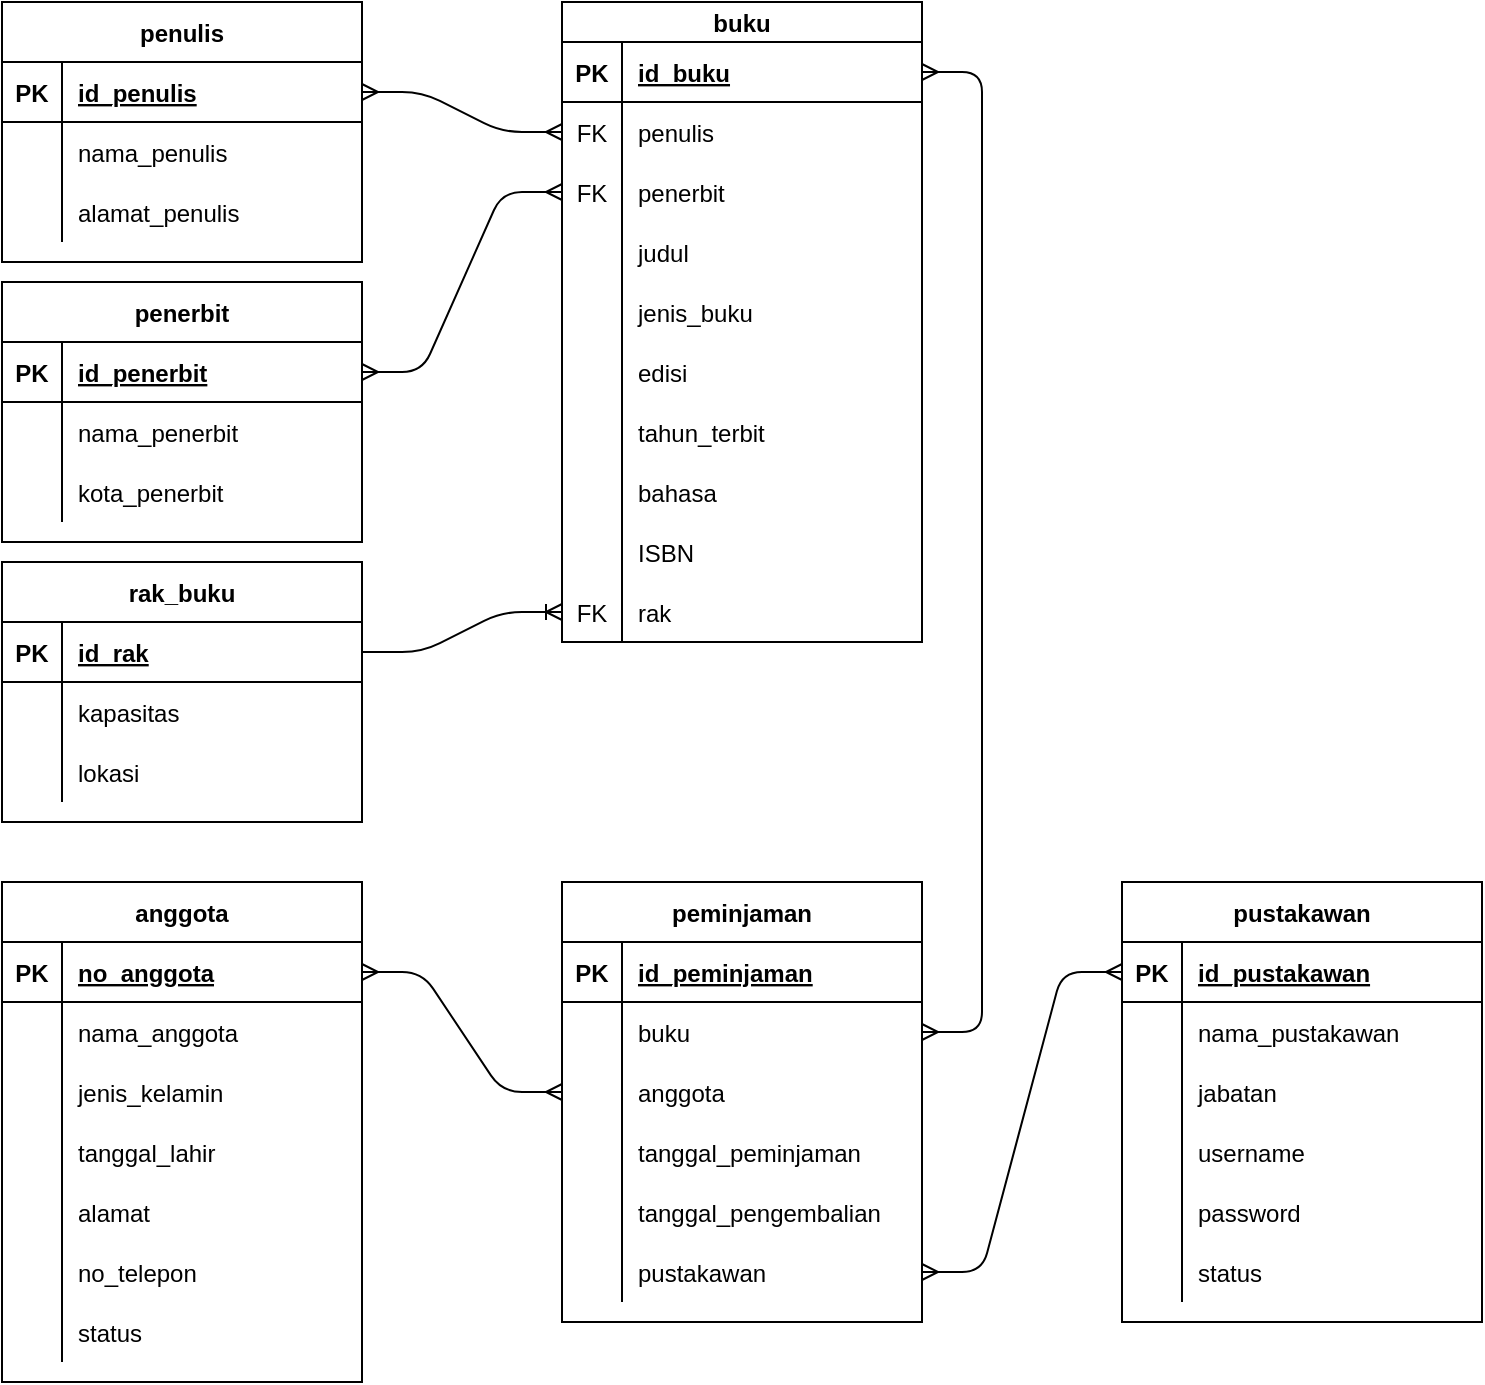 <mxfile version="14.1.2" type="github">
  <diagram id="a-QU2m36Lq1g76dQZ_II" name="Page-1">
    <mxGraphModel dx="2842" dy="1761" grid="1" gridSize="10" guides="1" tooltips="1" connect="1" arrows="1" fold="1" page="1" pageScale="1" pageWidth="1169" pageHeight="827" math="0" shadow="0">
      <root>
        <mxCell id="1cUY1PzR4CZPrAyjgDi5-0" />
        <mxCell id="1cUY1PzR4CZPrAyjgDi5-1" parent="1cUY1PzR4CZPrAyjgDi5-0" />
        <mxCell id="Qd1DkLmeTYPWGf3G97mm-0" value="buku" style="shape=table;startSize=20;container=1;collapsible=1;childLayout=tableLayout;fixedRows=1;rowLines=0;fontStyle=1;align=center;resizeLast=1;" parent="1cUY1PzR4CZPrAyjgDi5-1" vertex="1">
          <mxGeometry x="110" y="-100" width="180" height="320" as="geometry" />
        </mxCell>
        <mxCell id="Qd1DkLmeTYPWGf3G97mm-1" value="" style="shape=partialRectangle;collapsible=0;dropTarget=0;pointerEvents=0;fillColor=none;top=0;left=0;bottom=1;right=0;points=[[0,0.5],[1,0.5]];portConstraint=eastwest;" parent="Qd1DkLmeTYPWGf3G97mm-0" vertex="1">
          <mxGeometry y="20" width="180" height="30" as="geometry" />
        </mxCell>
        <mxCell id="Qd1DkLmeTYPWGf3G97mm-2" value="PK" style="shape=partialRectangle;connectable=0;fillColor=none;top=0;left=0;bottom=0;right=0;fontStyle=1;overflow=hidden;" parent="Qd1DkLmeTYPWGf3G97mm-1" vertex="1">
          <mxGeometry width="30" height="30" as="geometry" />
        </mxCell>
        <mxCell id="Qd1DkLmeTYPWGf3G97mm-3" value="id_buku" style="shape=partialRectangle;connectable=0;fillColor=none;top=0;left=0;bottom=0;right=0;align=left;spacingLeft=6;fontStyle=5;overflow=hidden;" parent="Qd1DkLmeTYPWGf3G97mm-1" vertex="1">
          <mxGeometry x="30" width="150" height="30" as="geometry" />
        </mxCell>
        <mxCell id="Qd1DkLmeTYPWGf3G97mm-90" value="" style="shape=partialRectangle;collapsible=0;dropTarget=0;pointerEvents=0;fillColor=none;top=0;left=0;bottom=0;right=0;points=[[0,0.5],[1,0.5]];portConstraint=eastwest;" parent="Qd1DkLmeTYPWGf3G97mm-0" vertex="1">
          <mxGeometry y="50" width="180" height="30" as="geometry" />
        </mxCell>
        <mxCell id="Qd1DkLmeTYPWGf3G97mm-91" value="FK" style="shape=partialRectangle;connectable=0;fillColor=none;top=0;left=0;bottom=0;right=0;fontStyle=0;overflow=hidden;" parent="Qd1DkLmeTYPWGf3G97mm-90" vertex="1">
          <mxGeometry width="30" height="30" as="geometry" />
        </mxCell>
        <mxCell id="Qd1DkLmeTYPWGf3G97mm-92" value="penulis" style="shape=partialRectangle;connectable=0;fillColor=none;top=0;left=0;bottom=0;right=0;align=left;spacingLeft=6;fontStyle=0;overflow=hidden;" parent="Qd1DkLmeTYPWGf3G97mm-90" vertex="1">
          <mxGeometry x="30" width="150" height="30" as="geometry" />
        </mxCell>
        <mxCell id="Qd1DkLmeTYPWGf3G97mm-7" value="" style="shape=partialRectangle;collapsible=0;dropTarget=0;pointerEvents=0;fillColor=none;top=0;left=0;bottom=0;right=0;points=[[0,0.5],[1,0.5]];portConstraint=eastwest;" parent="Qd1DkLmeTYPWGf3G97mm-0" vertex="1">
          <mxGeometry y="80" width="180" height="30" as="geometry" />
        </mxCell>
        <mxCell id="Qd1DkLmeTYPWGf3G97mm-8" value="FK" style="shape=partialRectangle;connectable=0;fillColor=none;top=0;left=0;bottom=0;right=0;editable=1;overflow=hidden;" parent="Qd1DkLmeTYPWGf3G97mm-7" vertex="1">
          <mxGeometry width="30" height="30" as="geometry" />
        </mxCell>
        <mxCell id="Qd1DkLmeTYPWGf3G97mm-9" value="penerbit" style="shape=partialRectangle;connectable=0;fillColor=none;top=0;left=0;bottom=0;right=0;align=left;spacingLeft=6;overflow=hidden;" parent="Qd1DkLmeTYPWGf3G97mm-7" vertex="1">
          <mxGeometry x="30" width="150" height="30" as="geometry" />
        </mxCell>
        <mxCell id="Qd1DkLmeTYPWGf3G97mm-4" value="" style="shape=partialRectangle;collapsible=0;dropTarget=0;pointerEvents=0;fillColor=none;top=0;left=0;bottom=0;right=0;points=[[0,0.5],[1,0.5]];portConstraint=eastwest;shadow=0;" parent="Qd1DkLmeTYPWGf3G97mm-0" vertex="1">
          <mxGeometry y="110" width="180" height="30" as="geometry" />
        </mxCell>
        <mxCell id="Qd1DkLmeTYPWGf3G97mm-5" value="" style="shape=partialRectangle;connectable=0;fillColor=none;top=0;left=0;bottom=0;right=0;editable=1;overflow=hidden;" parent="Qd1DkLmeTYPWGf3G97mm-4" vertex="1">
          <mxGeometry width="30" height="30" as="geometry" />
        </mxCell>
        <mxCell id="Qd1DkLmeTYPWGf3G97mm-6" value="judul" style="shape=partialRectangle;connectable=0;fillColor=none;top=0;left=0;bottom=0;right=0;align=left;spacingLeft=6;overflow=hidden;" parent="Qd1DkLmeTYPWGf3G97mm-4" vertex="1">
          <mxGeometry x="30" width="150" height="30" as="geometry" />
        </mxCell>
        <mxCell id="Qd1DkLmeTYPWGf3G97mm-10" value="" style="shape=partialRectangle;collapsible=0;dropTarget=0;pointerEvents=0;fillColor=none;top=0;left=0;bottom=0;right=0;points=[[0,0.5],[1,0.5]];portConstraint=eastwest;" parent="Qd1DkLmeTYPWGf3G97mm-0" vertex="1">
          <mxGeometry y="140" width="180" height="30" as="geometry" />
        </mxCell>
        <mxCell id="Qd1DkLmeTYPWGf3G97mm-11" value="" style="shape=partialRectangle;connectable=0;fillColor=none;top=0;left=0;bottom=0;right=0;editable=1;overflow=hidden;" parent="Qd1DkLmeTYPWGf3G97mm-10" vertex="1">
          <mxGeometry width="30" height="30" as="geometry" />
        </mxCell>
        <mxCell id="Qd1DkLmeTYPWGf3G97mm-12" value="jenis_buku" style="shape=partialRectangle;connectable=0;fillColor=none;top=0;left=0;bottom=0;right=0;align=left;spacingLeft=6;overflow=hidden;" parent="Qd1DkLmeTYPWGf3G97mm-10" vertex="1">
          <mxGeometry x="30" width="150" height="30" as="geometry" />
        </mxCell>
        <mxCell id="PH-zPjPHIjoNPihN8UDZ-60" value="" style="shape=partialRectangle;collapsible=0;dropTarget=0;pointerEvents=0;fillColor=none;top=0;left=0;bottom=0;right=0;points=[[0,0.5],[1,0.5]];portConstraint=eastwest;" vertex="1" parent="Qd1DkLmeTYPWGf3G97mm-0">
          <mxGeometry y="170" width="180" height="30" as="geometry" />
        </mxCell>
        <mxCell id="PH-zPjPHIjoNPihN8UDZ-61" value="" style="shape=partialRectangle;connectable=0;fillColor=none;top=0;left=0;bottom=0;right=0;editable=1;overflow=hidden;" vertex="1" parent="PH-zPjPHIjoNPihN8UDZ-60">
          <mxGeometry width="30" height="30" as="geometry" />
        </mxCell>
        <mxCell id="PH-zPjPHIjoNPihN8UDZ-62" value="edisi" style="shape=partialRectangle;connectable=0;fillColor=none;top=0;left=0;bottom=0;right=0;align=left;spacingLeft=6;overflow=hidden;" vertex="1" parent="PH-zPjPHIjoNPihN8UDZ-60">
          <mxGeometry x="30" width="150" height="30" as="geometry" />
        </mxCell>
        <mxCell id="PH-zPjPHIjoNPihN8UDZ-63" value="" style="shape=partialRectangle;collapsible=0;dropTarget=0;pointerEvents=0;fillColor=none;top=0;left=0;bottom=0;right=0;points=[[0,0.5],[1,0.5]];portConstraint=eastwest;" vertex="1" parent="Qd1DkLmeTYPWGf3G97mm-0">
          <mxGeometry y="200" width="180" height="30" as="geometry" />
        </mxCell>
        <mxCell id="PH-zPjPHIjoNPihN8UDZ-64" value="" style="shape=partialRectangle;connectable=0;fillColor=none;top=0;left=0;bottom=0;right=0;editable=1;overflow=hidden;" vertex="1" parent="PH-zPjPHIjoNPihN8UDZ-63">
          <mxGeometry width="30" height="30" as="geometry" />
        </mxCell>
        <mxCell id="PH-zPjPHIjoNPihN8UDZ-65" value="tahun_terbit" style="shape=partialRectangle;connectable=0;fillColor=none;top=0;left=0;bottom=0;right=0;align=left;spacingLeft=6;overflow=hidden;" vertex="1" parent="PH-zPjPHIjoNPihN8UDZ-63">
          <mxGeometry x="30" width="150" height="30" as="geometry" />
        </mxCell>
        <mxCell id="PH-zPjPHIjoNPihN8UDZ-66" value="" style="shape=partialRectangle;collapsible=0;dropTarget=0;pointerEvents=0;fillColor=none;top=0;left=0;bottom=0;right=0;points=[[0,0.5],[1,0.5]];portConstraint=eastwest;" vertex="1" parent="Qd1DkLmeTYPWGf3G97mm-0">
          <mxGeometry y="230" width="180" height="30" as="geometry" />
        </mxCell>
        <mxCell id="PH-zPjPHIjoNPihN8UDZ-67" value="" style="shape=partialRectangle;connectable=0;fillColor=none;top=0;left=0;bottom=0;right=0;editable=1;overflow=hidden;" vertex="1" parent="PH-zPjPHIjoNPihN8UDZ-66">
          <mxGeometry width="30" height="30" as="geometry" />
        </mxCell>
        <mxCell id="PH-zPjPHIjoNPihN8UDZ-68" value="bahasa" style="shape=partialRectangle;connectable=0;fillColor=none;top=0;left=0;bottom=0;right=0;align=left;spacingLeft=6;overflow=hidden;" vertex="1" parent="PH-zPjPHIjoNPihN8UDZ-66">
          <mxGeometry x="30" width="150" height="30" as="geometry" />
        </mxCell>
        <mxCell id="PH-zPjPHIjoNPihN8UDZ-69" value="" style="shape=partialRectangle;collapsible=0;dropTarget=0;pointerEvents=0;fillColor=none;top=0;left=0;bottom=0;right=0;points=[[0,0.5],[1,0.5]];portConstraint=eastwest;" vertex="1" parent="Qd1DkLmeTYPWGf3G97mm-0">
          <mxGeometry y="260" width="180" height="30" as="geometry" />
        </mxCell>
        <mxCell id="PH-zPjPHIjoNPihN8UDZ-70" value="" style="shape=partialRectangle;connectable=0;fillColor=none;top=0;left=0;bottom=0;right=0;editable=1;overflow=hidden;" vertex="1" parent="PH-zPjPHIjoNPihN8UDZ-69">
          <mxGeometry width="30" height="30" as="geometry" />
        </mxCell>
        <mxCell id="PH-zPjPHIjoNPihN8UDZ-71" value="ISBN" style="shape=partialRectangle;connectable=0;fillColor=none;top=0;left=0;bottom=0;right=0;align=left;spacingLeft=6;overflow=hidden;" vertex="1" parent="PH-zPjPHIjoNPihN8UDZ-69">
          <mxGeometry x="30" width="150" height="30" as="geometry" />
        </mxCell>
        <mxCell id="Qd1DkLmeTYPWGf3G97mm-19" value="" style="shape=partialRectangle;collapsible=0;dropTarget=0;pointerEvents=0;fillColor=none;top=0;left=0;bottom=0;right=0;points=[[0,0.5],[1,0.5]];portConstraint=eastwest;" parent="Qd1DkLmeTYPWGf3G97mm-0" vertex="1">
          <mxGeometry y="290" width="180" height="30" as="geometry" />
        </mxCell>
        <mxCell id="Qd1DkLmeTYPWGf3G97mm-20" value="FK" style="shape=partialRectangle;connectable=0;fillColor=none;top=0;left=0;bottom=0;right=0;editable=1;overflow=hidden;" parent="Qd1DkLmeTYPWGf3G97mm-19" vertex="1">
          <mxGeometry width="30" height="30" as="geometry" />
        </mxCell>
        <mxCell id="Qd1DkLmeTYPWGf3G97mm-21" value="rak" style="shape=partialRectangle;connectable=0;fillColor=none;top=0;left=0;bottom=0;right=0;align=left;spacingLeft=6;overflow=hidden;" parent="Qd1DkLmeTYPWGf3G97mm-19" vertex="1">
          <mxGeometry x="30" width="150" height="30" as="geometry" />
        </mxCell>
        <mxCell id="Qd1DkLmeTYPWGf3G97mm-25" value="penulis" style="shape=table;startSize=30;container=1;collapsible=1;childLayout=tableLayout;fixedRows=1;rowLines=0;fontStyle=1;align=center;resizeLast=1;" parent="1cUY1PzR4CZPrAyjgDi5-1" vertex="1">
          <mxGeometry x="-170" y="-100" width="180" height="130" as="geometry" />
        </mxCell>
        <mxCell id="Qd1DkLmeTYPWGf3G97mm-26" value="" style="shape=partialRectangle;collapsible=0;dropTarget=0;pointerEvents=0;fillColor=none;top=0;left=0;bottom=1;right=0;points=[[0,0.5],[1,0.5]];portConstraint=eastwest;" parent="Qd1DkLmeTYPWGf3G97mm-25" vertex="1">
          <mxGeometry y="30" width="180" height="30" as="geometry" />
        </mxCell>
        <mxCell id="Qd1DkLmeTYPWGf3G97mm-27" value="PK" style="shape=partialRectangle;connectable=0;fillColor=none;top=0;left=0;bottom=0;right=0;fontStyle=1;overflow=hidden;" parent="Qd1DkLmeTYPWGf3G97mm-26" vertex="1">
          <mxGeometry width="30" height="30" as="geometry" />
        </mxCell>
        <mxCell id="Qd1DkLmeTYPWGf3G97mm-28" value="id_penulis" style="shape=partialRectangle;connectable=0;fillColor=none;top=0;left=0;bottom=0;right=0;align=left;spacingLeft=6;fontStyle=5;overflow=hidden;" parent="Qd1DkLmeTYPWGf3G97mm-26" vertex="1">
          <mxGeometry x="30" width="150" height="30" as="geometry" />
        </mxCell>
        <mxCell id="Qd1DkLmeTYPWGf3G97mm-29" value="" style="shape=partialRectangle;collapsible=0;dropTarget=0;pointerEvents=0;fillColor=none;top=0;left=0;bottom=0;right=0;points=[[0,0.5],[1,0.5]];portConstraint=eastwest;" parent="Qd1DkLmeTYPWGf3G97mm-25" vertex="1">
          <mxGeometry y="60" width="180" height="30" as="geometry" />
        </mxCell>
        <mxCell id="Qd1DkLmeTYPWGf3G97mm-30" value="" style="shape=partialRectangle;connectable=0;fillColor=none;top=0;left=0;bottom=0;right=0;editable=1;overflow=hidden;" parent="Qd1DkLmeTYPWGf3G97mm-29" vertex="1">
          <mxGeometry width="30" height="30" as="geometry" />
        </mxCell>
        <mxCell id="Qd1DkLmeTYPWGf3G97mm-31" value="nama_penulis" style="shape=partialRectangle;connectable=0;fillColor=none;top=0;left=0;bottom=0;right=0;align=left;spacingLeft=6;overflow=hidden;" parent="Qd1DkLmeTYPWGf3G97mm-29" vertex="1">
          <mxGeometry x="30" width="150" height="30" as="geometry" />
        </mxCell>
        <mxCell id="Qd1DkLmeTYPWGf3G97mm-32" value="" style="shape=partialRectangle;collapsible=0;dropTarget=0;pointerEvents=0;fillColor=none;top=0;left=0;bottom=0;right=0;points=[[0,0.5],[1,0.5]];portConstraint=eastwest;" parent="Qd1DkLmeTYPWGf3G97mm-25" vertex="1">
          <mxGeometry y="90" width="180" height="30" as="geometry" />
        </mxCell>
        <mxCell id="Qd1DkLmeTYPWGf3G97mm-33" value="" style="shape=partialRectangle;connectable=0;fillColor=none;top=0;left=0;bottom=0;right=0;editable=1;overflow=hidden;" parent="Qd1DkLmeTYPWGf3G97mm-32" vertex="1">
          <mxGeometry width="30" height="30" as="geometry" />
        </mxCell>
        <mxCell id="Qd1DkLmeTYPWGf3G97mm-34" value="alamat_penulis" style="shape=partialRectangle;connectable=0;fillColor=none;top=0;left=0;bottom=0;right=0;align=left;spacingLeft=6;overflow=hidden;" parent="Qd1DkLmeTYPWGf3G97mm-32" vertex="1">
          <mxGeometry x="30" width="150" height="30" as="geometry" />
        </mxCell>
        <mxCell id="Qd1DkLmeTYPWGf3G97mm-38" value="penerbit" style="shape=table;startSize=30;container=1;collapsible=1;childLayout=tableLayout;fixedRows=1;rowLines=0;fontStyle=1;align=center;resizeLast=1;" parent="1cUY1PzR4CZPrAyjgDi5-1" vertex="1">
          <mxGeometry x="-170" y="40" width="180" height="130" as="geometry" />
        </mxCell>
        <mxCell id="Qd1DkLmeTYPWGf3G97mm-39" value="" style="shape=partialRectangle;collapsible=0;dropTarget=0;pointerEvents=0;fillColor=none;top=0;left=0;bottom=1;right=0;points=[[0,0.5],[1,0.5]];portConstraint=eastwest;" parent="Qd1DkLmeTYPWGf3G97mm-38" vertex="1">
          <mxGeometry y="30" width="180" height="30" as="geometry" />
        </mxCell>
        <mxCell id="Qd1DkLmeTYPWGf3G97mm-40" value="PK" style="shape=partialRectangle;connectable=0;fillColor=none;top=0;left=0;bottom=0;right=0;fontStyle=1;overflow=hidden;" parent="Qd1DkLmeTYPWGf3G97mm-39" vertex="1">
          <mxGeometry width="30" height="30" as="geometry" />
        </mxCell>
        <mxCell id="Qd1DkLmeTYPWGf3G97mm-41" value="id_penerbit" style="shape=partialRectangle;connectable=0;fillColor=none;top=0;left=0;bottom=0;right=0;align=left;spacingLeft=6;fontStyle=5;overflow=hidden;" parent="Qd1DkLmeTYPWGf3G97mm-39" vertex="1">
          <mxGeometry x="30" width="150" height="30" as="geometry" />
        </mxCell>
        <mxCell id="Qd1DkLmeTYPWGf3G97mm-42" value="" style="shape=partialRectangle;collapsible=0;dropTarget=0;pointerEvents=0;fillColor=none;top=0;left=0;bottom=0;right=0;points=[[0,0.5],[1,0.5]];portConstraint=eastwest;" parent="Qd1DkLmeTYPWGf3G97mm-38" vertex="1">
          <mxGeometry y="60" width="180" height="30" as="geometry" />
        </mxCell>
        <mxCell id="Qd1DkLmeTYPWGf3G97mm-43" value="" style="shape=partialRectangle;connectable=0;fillColor=none;top=0;left=0;bottom=0;right=0;editable=1;overflow=hidden;" parent="Qd1DkLmeTYPWGf3G97mm-42" vertex="1">
          <mxGeometry width="30" height="30" as="geometry" />
        </mxCell>
        <mxCell id="Qd1DkLmeTYPWGf3G97mm-44" value="nama_penerbit" style="shape=partialRectangle;connectable=0;fillColor=none;top=0;left=0;bottom=0;right=0;align=left;spacingLeft=6;overflow=hidden;" parent="Qd1DkLmeTYPWGf3G97mm-42" vertex="1">
          <mxGeometry x="30" width="150" height="30" as="geometry" />
        </mxCell>
        <mxCell id="Qd1DkLmeTYPWGf3G97mm-45" value="" style="shape=partialRectangle;collapsible=0;dropTarget=0;pointerEvents=0;fillColor=none;top=0;left=0;bottom=0;right=0;points=[[0,0.5],[1,0.5]];portConstraint=eastwest;" parent="Qd1DkLmeTYPWGf3G97mm-38" vertex="1">
          <mxGeometry y="90" width="180" height="30" as="geometry" />
        </mxCell>
        <mxCell id="Qd1DkLmeTYPWGf3G97mm-46" value="" style="shape=partialRectangle;connectable=0;fillColor=none;top=0;left=0;bottom=0;right=0;editable=1;overflow=hidden;" parent="Qd1DkLmeTYPWGf3G97mm-45" vertex="1">
          <mxGeometry width="30" height="30" as="geometry" />
        </mxCell>
        <mxCell id="Qd1DkLmeTYPWGf3G97mm-47" value="kota_penerbit" style="shape=partialRectangle;connectable=0;fillColor=none;top=0;left=0;bottom=0;right=0;align=left;spacingLeft=6;overflow=hidden;" parent="Qd1DkLmeTYPWGf3G97mm-45" vertex="1">
          <mxGeometry x="30" width="150" height="30" as="geometry" />
        </mxCell>
        <mxCell id="Qd1DkLmeTYPWGf3G97mm-51" value="anggota" style="shape=table;startSize=30;container=1;collapsible=1;childLayout=tableLayout;fixedRows=1;rowLines=0;fontStyle=1;align=center;resizeLast=1;" parent="1cUY1PzR4CZPrAyjgDi5-1" vertex="1">
          <mxGeometry x="-170" y="340" width="180" height="250" as="geometry" />
        </mxCell>
        <mxCell id="Qd1DkLmeTYPWGf3G97mm-52" value="" style="shape=partialRectangle;collapsible=0;dropTarget=0;pointerEvents=0;fillColor=none;top=0;left=0;bottom=1;right=0;points=[[0,0.5],[1,0.5]];portConstraint=eastwest;" parent="Qd1DkLmeTYPWGf3G97mm-51" vertex="1">
          <mxGeometry y="30" width="180" height="30" as="geometry" />
        </mxCell>
        <mxCell id="Qd1DkLmeTYPWGf3G97mm-53" value="PK" style="shape=partialRectangle;connectable=0;fillColor=none;top=0;left=0;bottom=0;right=0;fontStyle=1;overflow=hidden;" parent="Qd1DkLmeTYPWGf3G97mm-52" vertex="1">
          <mxGeometry width="30" height="30" as="geometry" />
        </mxCell>
        <mxCell id="Qd1DkLmeTYPWGf3G97mm-54" value="no_anggota" style="shape=partialRectangle;connectable=0;fillColor=none;top=0;left=0;bottom=0;right=0;align=left;spacingLeft=6;fontStyle=5;overflow=hidden;" parent="Qd1DkLmeTYPWGf3G97mm-52" vertex="1">
          <mxGeometry x="30" width="150" height="30" as="geometry" />
        </mxCell>
        <mxCell id="Qd1DkLmeTYPWGf3G97mm-55" value="" style="shape=partialRectangle;collapsible=0;dropTarget=0;pointerEvents=0;fillColor=none;top=0;left=0;bottom=0;right=0;points=[[0,0.5],[1,0.5]];portConstraint=eastwest;" parent="Qd1DkLmeTYPWGf3G97mm-51" vertex="1">
          <mxGeometry y="60" width="180" height="30" as="geometry" />
        </mxCell>
        <mxCell id="Qd1DkLmeTYPWGf3G97mm-56" value="" style="shape=partialRectangle;connectable=0;fillColor=none;top=0;left=0;bottom=0;right=0;editable=1;overflow=hidden;" parent="Qd1DkLmeTYPWGf3G97mm-55" vertex="1">
          <mxGeometry width="30" height="30" as="geometry" />
        </mxCell>
        <mxCell id="Qd1DkLmeTYPWGf3G97mm-57" value="nama_anggota" style="shape=partialRectangle;connectable=0;fillColor=none;top=0;left=0;bottom=0;right=0;align=left;spacingLeft=6;overflow=hidden;" parent="Qd1DkLmeTYPWGf3G97mm-55" vertex="1">
          <mxGeometry x="30" width="150" height="30" as="geometry" />
        </mxCell>
        <mxCell id="PH-zPjPHIjoNPihN8UDZ-12" value="" style="shape=partialRectangle;collapsible=0;dropTarget=0;pointerEvents=0;fillColor=none;top=0;left=0;bottom=0;right=0;points=[[0,0.5],[1,0.5]];portConstraint=eastwest;" vertex="1" parent="Qd1DkLmeTYPWGf3G97mm-51">
          <mxGeometry y="90" width="180" height="30" as="geometry" />
        </mxCell>
        <mxCell id="PH-zPjPHIjoNPihN8UDZ-13" value="" style="shape=partialRectangle;connectable=0;fillColor=none;top=0;left=0;bottom=0;right=0;editable=1;overflow=hidden;" vertex="1" parent="PH-zPjPHIjoNPihN8UDZ-12">
          <mxGeometry width="30" height="30" as="geometry" />
        </mxCell>
        <mxCell id="PH-zPjPHIjoNPihN8UDZ-14" value="jenis_kelamin" style="shape=partialRectangle;connectable=0;fillColor=none;top=0;left=0;bottom=0;right=0;align=left;spacingLeft=6;overflow=hidden;" vertex="1" parent="PH-zPjPHIjoNPihN8UDZ-12">
          <mxGeometry x="30" width="150" height="30" as="geometry" />
        </mxCell>
        <mxCell id="Qd1DkLmeTYPWGf3G97mm-58" value="" style="shape=partialRectangle;collapsible=0;dropTarget=0;pointerEvents=0;fillColor=none;top=0;left=0;bottom=0;right=0;points=[[0,0.5],[1,0.5]];portConstraint=eastwest;" parent="Qd1DkLmeTYPWGf3G97mm-51" vertex="1">
          <mxGeometry y="120" width="180" height="30" as="geometry" />
        </mxCell>
        <mxCell id="Qd1DkLmeTYPWGf3G97mm-59" value="" style="shape=partialRectangle;connectable=0;fillColor=none;top=0;left=0;bottom=0;right=0;editable=1;overflow=hidden;" parent="Qd1DkLmeTYPWGf3G97mm-58" vertex="1">
          <mxGeometry width="30" height="30" as="geometry" />
        </mxCell>
        <mxCell id="Qd1DkLmeTYPWGf3G97mm-60" value="tanggal_lahir" style="shape=partialRectangle;connectable=0;fillColor=none;top=0;left=0;bottom=0;right=0;align=left;spacingLeft=6;overflow=hidden;" parent="Qd1DkLmeTYPWGf3G97mm-58" vertex="1">
          <mxGeometry x="30" width="150" height="30" as="geometry" />
        </mxCell>
        <mxCell id="Qd1DkLmeTYPWGf3G97mm-61" value="" style="shape=partialRectangle;collapsible=0;dropTarget=0;pointerEvents=0;fillColor=none;top=0;left=0;bottom=0;right=0;points=[[0,0.5],[1,0.5]];portConstraint=eastwest;" parent="Qd1DkLmeTYPWGf3G97mm-51" vertex="1">
          <mxGeometry y="150" width="180" height="30" as="geometry" />
        </mxCell>
        <mxCell id="Qd1DkLmeTYPWGf3G97mm-62" value="" style="shape=partialRectangle;connectable=0;fillColor=none;top=0;left=0;bottom=0;right=0;editable=1;overflow=hidden;" parent="Qd1DkLmeTYPWGf3G97mm-61" vertex="1">
          <mxGeometry width="30" height="30" as="geometry" />
        </mxCell>
        <mxCell id="Qd1DkLmeTYPWGf3G97mm-63" value="alamat" style="shape=partialRectangle;connectable=0;fillColor=none;top=0;left=0;bottom=0;right=0;align=left;spacingLeft=6;overflow=hidden;" parent="Qd1DkLmeTYPWGf3G97mm-61" vertex="1">
          <mxGeometry x="30" width="150" height="30" as="geometry" />
        </mxCell>
        <mxCell id="PH-zPjPHIjoNPihN8UDZ-0" value="" style="shape=partialRectangle;collapsible=0;dropTarget=0;pointerEvents=0;fillColor=none;top=0;left=0;bottom=0;right=0;points=[[0,0.5],[1,0.5]];portConstraint=eastwest;" vertex="1" parent="Qd1DkLmeTYPWGf3G97mm-51">
          <mxGeometry y="180" width="180" height="30" as="geometry" />
        </mxCell>
        <mxCell id="PH-zPjPHIjoNPihN8UDZ-1" value="" style="shape=partialRectangle;connectable=0;fillColor=none;top=0;left=0;bottom=0;right=0;editable=1;overflow=hidden;" vertex="1" parent="PH-zPjPHIjoNPihN8UDZ-0">
          <mxGeometry width="30" height="30" as="geometry" />
        </mxCell>
        <mxCell id="PH-zPjPHIjoNPihN8UDZ-2" value="no_telepon" style="shape=partialRectangle;connectable=0;fillColor=none;top=0;left=0;bottom=0;right=0;align=left;spacingLeft=6;overflow=hidden;" vertex="1" parent="PH-zPjPHIjoNPihN8UDZ-0">
          <mxGeometry x="30" width="150" height="30" as="geometry" />
        </mxCell>
        <mxCell id="PH-zPjPHIjoNPihN8UDZ-3" value="" style="shape=partialRectangle;collapsible=0;dropTarget=0;pointerEvents=0;fillColor=none;top=0;left=0;bottom=0;right=0;points=[[0,0.5],[1,0.5]];portConstraint=eastwest;" vertex="1" parent="Qd1DkLmeTYPWGf3G97mm-51">
          <mxGeometry y="210" width="180" height="30" as="geometry" />
        </mxCell>
        <mxCell id="PH-zPjPHIjoNPihN8UDZ-4" value="" style="shape=partialRectangle;connectable=0;fillColor=none;top=0;left=0;bottom=0;right=0;editable=1;overflow=hidden;" vertex="1" parent="PH-zPjPHIjoNPihN8UDZ-3">
          <mxGeometry width="30" height="30" as="geometry" />
        </mxCell>
        <mxCell id="PH-zPjPHIjoNPihN8UDZ-5" value="status" style="shape=partialRectangle;connectable=0;fillColor=none;top=0;left=0;bottom=0;right=0;align=left;spacingLeft=6;overflow=hidden;" vertex="1" parent="PH-zPjPHIjoNPihN8UDZ-3">
          <mxGeometry x="30" width="150" height="30" as="geometry" />
        </mxCell>
        <mxCell id="Qd1DkLmeTYPWGf3G97mm-64" value="peminjaman" style="shape=table;startSize=30;container=1;collapsible=1;childLayout=tableLayout;fixedRows=1;rowLines=0;fontStyle=1;align=center;resizeLast=1;" parent="1cUY1PzR4CZPrAyjgDi5-1" vertex="1">
          <mxGeometry x="110" y="340" width="180" height="220" as="geometry" />
        </mxCell>
        <mxCell id="Qd1DkLmeTYPWGf3G97mm-65" value="" style="shape=partialRectangle;collapsible=0;dropTarget=0;pointerEvents=0;fillColor=none;top=0;left=0;bottom=1;right=0;points=[[0,0.5],[1,0.5]];portConstraint=eastwest;" parent="Qd1DkLmeTYPWGf3G97mm-64" vertex="1">
          <mxGeometry y="30" width="180" height="30" as="geometry" />
        </mxCell>
        <mxCell id="Qd1DkLmeTYPWGf3G97mm-66" value="PK" style="shape=partialRectangle;connectable=0;fillColor=none;top=0;left=0;bottom=0;right=0;fontStyle=1;overflow=hidden;" parent="Qd1DkLmeTYPWGf3G97mm-65" vertex="1">
          <mxGeometry width="30" height="30" as="geometry" />
        </mxCell>
        <mxCell id="Qd1DkLmeTYPWGf3G97mm-67" value="id_peminjaman" style="shape=partialRectangle;connectable=0;fillColor=none;top=0;left=0;bottom=0;right=0;align=left;spacingLeft=6;fontStyle=5;overflow=hidden;" parent="Qd1DkLmeTYPWGf3G97mm-65" vertex="1">
          <mxGeometry x="30" width="150" height="30" as="geometry" />
        </mxCell>
        <mxCell id="Qd1DkLmeTYPWGf3G97mm-68" value="" style="shape=partialRectangle;collapsible=0;dropTarget=0;pointerEvents=0;fillColor=none;top=0;left=0;bottom=0;right=0;points=[[0,0.5],[1,0.5]];portConstraint=eastwest;" parent="Qd1DkLmeTYPWGf3G97mm-64" vertex="1">
          <mxGeometry y="60" width="180" height="30" as="geometry" />
        </mxCell>
        <mxCell id="Qd1DkLmeTYPWGf3G97mm-69" value="" style="shape=partialRectangle;connectable=0;fillColor=none;top=0;left=0;bottom=0;right=0;editable=1;overflow=hidden;" parent="Qd1DkLmeTYPWGf3G97mm-68" vertex="1">
          <mxGeometry width="30" height="30" as="geometry" />
        </mxCell>
        <mxCell id="Qd1DkLmeTYPWGf3G97mm-70" value="buku" style="shape=partialRectangle;connectable=0;fillColor=none;top=0;left=0;bottom=0;right=0;align=left;spacingLeft=6;overflow=hidden;" parent="Qd1DkLmeTYPWGf3G97mm-68" vertex="1">
          <mxGeometry x="30" width="150" height="30" as="geometry" />
        </mxCell>
        <mxCell id="Qd1DkLmeTYPWGf3G97mm-71" value="" style="shape=partialRectangle;collapsible=0;dropTarget=0;pointerEvents=0;fillColor=none;top=0;left=0;bottom=0;right=0;points=[[0,0.5],[1,0.5]];portConstraint=eastwest;" parent="Qd1DkLmeTYPWGf3G97mm-64" vertex="1">
          <mxGeometry y="90" width="180" height="30" as="geometry" />
        </mxCell>
        <mxCell id="Qd1DkLmeTYPWGf3G97mm-72" value="" style="shape=partialRectangle;connectable=0;fillColor=none;top=0;left=0;bottom=0;right=0;editable=1;overflow=hidden;" parent="Qd1DkLmeTYPWGf3G97mm-71" vertex="1">
          <mxGeometry width="30" height="30" as="geometry" />
        </mxCell>
        <mxCell id="Qd1DkLmeTYPWGf3G97mm-73" value="anggota" style="shape=partialRectangle;connectable=0;fillColor=none;top=0;left=0;bottom=0;right=0;align=left;spacingLeft=6;overflow=hidden;" parent="Qd1DkLmeTYPWGf3G97mm-71" vertex="1">
          <mxGeometry x="30" width="150" height="30" as="geometry" />
        </mxCell>
        <mxCell id="Qd1DkLmeTYPWGf3G97mm-74" value="" style="shape=partialRectangle;collapsible=0;dropTarget=0;pointerEvents=0;fillColor=none;top=0;left=0;bottom=0;right=0;points=[[0,0.5],[1,0.5]];portConstraint=eastwest;" parent="Qd1DkLmeTYPWGf3G97mm-64" vertex="1">
          <mxGeometry y="120" width="180" height="30" as="geometry" />
        </mxCell>
        <mxCell id="Qd1DkLmeTYPWGf3G97mm-75" value="" style="shape=partialRectangle;connectable=0;fillColor=none;top=0;left=0;bottom=0;right=0;editable=1;overflow=hidden;" parent="Qd1DkLmeTYPWGf3G97mm-74" vertex="1">
          <mxGeometry width="30" height="30" as="geometry" />
        </mxCell>
        <mxCell id="Qd1DkLmeTYPWGf3G97mm-76" value="tanggal_peminjaman" style="shape=partialRectangle;connectable=0;fillColor=none;top=0;left=0;bottom=0;right=0;align=left;spacingLeft=6;overflow=hidden;" parent="Qd1DkLmeTYPWGf3G97mm-74" vertex="1">
          <mxGeometry x="30" width="150" height="30" as="geometry" />
        </mxCell>
        <mxCell id="PH-zPjPHIjoNPihN8UDZ-53" value="" style="shape=partialRectangle;collapsible=0;dropTarget=0;pointerEvents=0;fillColor=none;top=0;left=0;bottom=0;right=0;points=[[0,0.5],[1,0.5]];portConstraint=eastwest;" vertex="1" parent="Qd1DkLmeTYPWGf3G97mm-64">
          <mxGeometry y="150" width="180" height="30" as="geometry" />
        </mxCell>
        <mxCell id="PH-zPjPHIjoNPihN8UDZ-54" value="" style="shape=partialRectangle;connectable=0;fillColor=none;top=0;left=0;bottom=0;right=0;editable=1;overflow=hidden;" vertex="1" parent="PH-zPjPHIjoNPihN8UDZ-53">
          <mxGeometry width="30" height="30" as="geometry" />
        </mxCell>
        <mxCell id="PH-zPjPHIjoNPihN8UDZ-55" value="tanggal_pengembalian" style="shape=partialRectangle;connectable=0;fillColor=none;top=0;left=0;bottom=0;right=0;align=left;spacingLeft=6;overflow=hidden;" vertex="1" parent="PH-zPjPHIjoNPihN8UDZ-53">
          <mxGeometry x="30" width="150" height="30" as="geometry" />
        </mxCell>
        <mxCell id="PH-zPjPHIjoNPihN8UDZ-56" value="" style="shape=partialRectangle;collapsible=0;dropTarget=0;pointerEvents=0;fillColor=none;top=0;left=0;bottom=0;right=0;points=[[0,0.5],[1,0.5]];portConstraint=eastwest;" vertex="1" parent="Qd1DkLmeTYPWGf3G97mm-64">
          <mxGeometry y="180" width="180" height="30" as="geometry" />
        </mxCell>
        <mxCell id="PH-zPjPHIjoNPihN8UDZ-57" value="" style="shape=partialRectangle;connectable=0;fillColor=none;top=0;left=0;bottom=0;right=0;editable=1;overflow=hidden;" vertex="1" parent="PH-zPjPHIjoNPihN8UDZ-56">
          <mxGeometry width="30" height="30" as="geometry" />
        </mxCell>
        <mxCell id="PH-zPjPHIjoNPihN8UDZ-58" value="pustakawan" style="shape=partialRectangle;connectable=0;fillColor=none;top=0;left=0;bottom=0;right=0;align=left;spacingLeft=6;overflow=hidden;" vertex="1" parent="PH-zPjPHIjoNPihN8UDZ-56">
          <mxGeometry x="30" width="150" height="30" as="geometry" />
        </mxCell>
        <mxCell id="Qd1DkLmeTYPWGf3G97mm-77" value="pustakawan" style="shape=table;startSize=30;container=1;collapsible=1;childLayout=tableLayout;fixedRows=1;rowLines=0;fontStyle=1;align=center;resizeLast=1;" parent="1cUY1PzR4CZPrAyjgDi5-1" vertex="1">
          <mxGeometry x="390" y="340" width="180" height="220" as="geometry" />
        </mxCell>
        <mxCell id="Qd1DkLmeTYPWGf3G97mm-78" value="" style="shape=partialRectangle;collapsible=0;dropTarget=0;pointerEvents=0;fillColor=none;top=0;left=0;bottom=1;right=0;points=[[0,0.5],[1,0.5]];portConstraint=eastwest;" parent="Qd1DkLmeTYPWGf3G97mm-77" vertex="1">
          <mxGeometry y="30" width="180" height="30" as="geometry" />
        </mxCell>
        <mxCell id="Qd1DkLmeTYPWGf3G97mm-79" value="PK" style="shape=partialRectangle;connectable=0;fillColor=none;top=0;left=0;bottom=0;right=0;fontStyle=1;overflow=hidden;" parent="Qd1DkLmeTYPWGf3G97mm-78" vertex="1">
          <mxGeometry width="30" height="30" as="geometry" />
        </mxCell>
        <mxCell id="Qd1DkLmeTYPWGf3G97mm-80" value="id_pustakawan" style="shape=partialRectangle;connectable=0;fillColor=none;top=0;left=0;bottom=0;right=0;align=left;spacingLeft=6;fontStyle=5;overflow=hidden;" parent="Qd1DkLmeTYPWGf3G97mm-78" vertex="1">
          <mxGeometry x="30" width="150" height="30" as="geometry" />
        </mxCell>
        <mxCell id="Qd1DkLmeTYPWGf3G97mm-81" value="" style="shape=partialRectangle;collapsible=0;dropTarget=0;pointerEvents=0;fillColor=none;top=0;left=0;bottom=0;right=0;points=[[0,0.5],[1,0.5]];portConstraint=eastwest;" parent="Qd1DkLmeTYPWGf3G97mm-77" vertex="1">
          <mxGeometry y="60" width="180" height="30" as="geometry" />
        </mxCell>
        <mxCell id="Qd1DkLmeTYPWGf3G97mm-82" value="" style="shape=partialRectangle;connectable=0;fillColor=none;top=0;left=0;bottom=0;right=0;editable=1;overflow=hidden;" parent="Qd1DkLmeTYPWGf3G97mm-81" vertex="1">
          <mxGeometry width="30" height="30" as="geometry" />
        </mxCell>
        <mxCell id="Qd1DkLmeTYPWGf3G97mm-83" value="nama_pustakawan" style="shape=partialRectangle;connectable=0;fillColor=none;top=0;left=0;bottom=0;right=0;align=left;spacingLeft=6;overflow=hidden;" parent="Qd1DkLmeTYPWGf3G97mm-81" vertex="1">
          <mxGeometry x="30" width="150" height="30" as="geometry" />
        </mxCell>
        <mxCell id="Qd1DkLmeTYPWGf3G97mm-84" value="" style="shape=partialRectangle;collapsible=0;dropTarget=0;pointerEvents=0;fillColor=none;top=0;left=0;bottom=0;right=0;points=[[0,0.5],[1,0.5]];portConstraint=eastwest;" parent="Qd1DkLmeTYPWGf3G97mm-77" vertex="1">
          <mxGeometry y="90" width="180" height="30" as="geometry" />
        </mxCell>
        <mxCell id="Qd1DkLmeTYPWGf3G97mm-85" value="" style="shape=partialRectangle;connectable=0;fillColor=none;top=0;left=0;bottom=0;right=0;editable=1;overflow=hidden;" parent="Qd1DkLmeTYPWGf3G97mm-84" vertex="1">
          <mxGeometry width="30" height="30" as="geometry" />
        </mxCell>
        <mxCell id="Qd1DkLmeTYPWGf3G97mm-86" value="jabatan" style="shape=partialRectangle;connectable=0;fillColor=none;top=0;left=0;bottom=0;right=0;align=left;spacingLeft=6;overflow=hidden;" parent="Qd1DkLmeTYPWGf3G97mm-84" vertex="1">
          <mxGeometry x="30" width="150" height="30" as="geometry" />
        </mxCell>
        <mxCell id="Qd1DkLmeTYPWGf3G97mm-87" value="" style="shape=partialRectangle;collapsible=0;dropTarget=0;pointerEvents=0;fillColor=none;top=0;left=0;bottom=0;right=0;points=[[0,0.5],[1,0.5]];portConstraint=eastwest;" parent="Qd1DkLmeTYPWGf3G97mm-77" vertex="1">
          <mxGeometry y="120" width="180" height="30" as="geometry" />
        </mxCell>
        <mxCell id="Qd1DkLmeTYPWGf3G97mm-88" value="" style="shape=partialRectangle;connectable=0;fillColor=none;top=0;left=0;bottom=0;right=0;editable=1;overflow=hidden;" parent="Qd1DkLmeTYPWGf3G97mm-87" vertex="1">
          <mxGeometry width="30" height="30" as="geometry" />
        </mxCell>
        <mxCell id="Qd1DkLmeTYPWGf3G97mm-89" value="username" style="shape=partialRectangle;connectable=0;fillColor=none;top=0;left=0;bottom=0;right=0;align=left;spacingLeft=6;overflow=hidden;" parent="Qd1DkLmeTYPWGf3G97mm-87" vertex="1">
          <mxGeometry x="30" width="150" height="30" as="geometry" />
        </mxCell>
        <mxCell id="PH-zPjPHIjoNPihN8UDZ-6" value="" style="shape=partialRectangle;collapsible=0;dropTarget=0;pointerEvents=0;fillColor=none;top=0;left=0;bottom=0;right=0;points=[[0,0.5],[1,0.5]];portConstraint=eastwest;" vertex="1" parent="Qd1DkLmeTYPWGf3G97mm-77">
          <mxGeometry y="150" width="180" height="30" as="geometry" />
        </mxCell>
        <mxCell id="PH-zPjPHIjoNPihN8UDZ-7" value="" style="shape=partialRectangle;connectable=0;fillColor=none;top=0;left=0;bottom=0;right=0;editable=1;overflow=hidden;" vertex="1" parent="PH-zPjPHIjoNPihN8UDZ-6">
          <mxGeometry width="30" height="30" as="geometry" />
        </mxCell>
        <mxCell id="PH-zPjPHIjoNPihN8UDZ-8" value="password" style="shape=partialRectangle;connectable=0;fillColor=none;top=0;left=0;bottom=0;right=0;align=left;spacingLeft=6;overflow=hidden;" vertex="1" parent="PH-zPjPHIjoNPihN8UDZ-6">
          <mxGeometry x="30" width="150" height="30" as="geometry" />
        </mxCell>
        <mxCell id="PH-zPjPHIjoNPihN8UDZ-9" value="" style="shape=partialRectangle;collapsible=0;dropTarget=0;pointerEvents=0;fillColor=none;top=0;left=0;bottom=0;right=0;points=[[0,0.5],[1,0.5]];portConstraint=eastwest;" vertex="1" parent="Qd1DkLmeTYPWGf3G97mm-77">
          <mxGeometry y="180" width="180" height="30" as="geometry" />
        </mxCell>
        <mxCell id="PH-zPjPHIjoNPihN8UDZ-10" value="" style="shape=partialRectangle;connectable=0;fillColor=none;top=0;left=0;bottom=0;right=0;editable=1;overflow=hidden;" vertex="1" parent="PH-zPjPHIjoNPihN8UDZ-9">
          <mxGeometry width="30" height="30" as="geometry" />
        </mxCell>
        <mxCell id="PH-zPjPHIjoNPihN8UDZ-11" value="status" style="shape=partialRectangle;connectable=0;fillColor=none;top=0;left=0;bottom=0;right=0;align=left;spacingLeft=6;overflow=hidden;" vertex="1" parent="PH-zPjPHIjoNPihN8UDZ-9">
          <mxGeometry x="30" width="150" height="30" as="geometry" />
        </mxCell>
        <mxCell id="PH-zPjPHIjoNPihN8UDZ-17" value="" style="edgeStyle=entityRelationEdgeStyle;fontSize=12;html=1;endArrow=ERmany;startArrow=ERmany;" edge="1" parent="1cUY1PzR4CZPrAyjgDi5-1" source="Qd1DkLmeTYPWGf3G97mm-90" target="Qd1DkLmeTYPWGf3G97mm-26">
          <mxGeometry width="100" height="100" relative="1" as="geometry">
            <mxPoint x="270" y="200" as="sourcePoint" />
            <mxPoint x="370" y="100" as="targetPoint" />
          </mxGeometry>
        </mxCell>
        <mxCell id="PH-zPjPHIjoNPihN8UDZ-18" value="" style="edgeStyle=entityRelationEdgeStyle;fontSize=12;html=1;endArrow=ERmany;startArrow=ERmany;" edge="1" parent="1cUY1PzR4CZPrAyjgDi5-1" source="Qd1DkLmeTYPWGf3G97mm-7" target="Qd1DkLmeTYPWGf3G97mm-39">
          <mxGeometry width="100" height="100" relative="1" as="geometry">
            <mxPoint x="310" y="250" as="sourcePoint" />
            <mxPoint x="410" y="150" as="targetPoint" />
          </mxGeometry>
        </mxCell>
        <mxCell id="PH-zPjPHIjoNPihN8UDZ-20" value="rak_buku" style="shape=table;startSize=30;container=1;collapsible=1;childLayout=tableLayout;fixedRows=1;rowLines=0;fontStyle=1;align=center;resizeLast=1;" vertex="1" parent="1cUY1PzR4CZPrAyjgDi5-1">
          <mxGeometry x="-170" y="180" width="180" height="130" as="geometry" />
        </mxCell>
        <mxCell id="PH-zPjPHIjoNPihN8UDZ-21" value="" style="shape=partialRectangle;collapsible=0;dropTarget=0;pointerEvents=0;fillColor=none;top=0;left=0;bottom=1;right=0;points=[[0,0.5],[1,0.5]];portConstraint=eastwest;" vertex="1" parent="PH-zPjPHIjoNPihN8UDZ-20">
          <mxGeometry y="30" width="180" height="30" as="geometry" />
        </mxCell>
        <mxCell id="PH-zPjPHIjoNPihN8UDZ-22" value="PK" style="shape=partialRectangle;connectable=0;fillColor=none;top=0;left=0;bottom=0;right=0;fontStyle=1;overflow=hidden;" vertex="1" parent="PH-zPjPHIjoNPihN8UDZ-21">
          <mxGeometry width="30" height="30" as="geometry" />
        </mxCell>
        <mxCell id="PH-zPjPHIjoNPihN8UDZ-23" value="id_rak" style="shape=partialRectangle;connectable=0;fillColor=none;top=0;left=0;bottom=0;right=0;align=left;spacingLeft=6;fontStyle=5;overflow=hidden;" vertex="1" parent="PH-zPjPHIjoNPihN8UDZ-21">
          <mxGeometry x="30" width="150" height="30" as="geometry" />
        </mxCell>
        <mxCell id="PH-zPjPHIjoNPihN8UDZ-24" value="" style="shape=partialRectangle;collapsible=0;dropTarget=0;pointerEvents=0;fillColor=none;top=0;left=0;bottom=0;right=0;points=[[0,0.5],[1,0.5]];portConstraint=eastwest;" vertex="1" parent="PH-zPjPHIjoNPihN8UDZ-20">
          <mxGeometry y="60" width="180" height="30" as="geometry" />
        </mxCell>
        <mxCell id="PH-zPjPHIjoNPihN8UDZ-25" value="" style="shape=partialRectangle;connectable=0;fillColor=none;top=0;left=0;bottom=0;right=0;editable=1;overflow=hidden;" vertex="1" parent="PH-zPjPHIjoNPihN8UDZ-24">
          <mxGeometry width="30" height="30" as="geometry" />
        </mxCell>
        <mxCell id="PH-zPjPHIjoNPihN8UDZ-26" value="kapasitas" style="shape=partialRectangle;connectable=0;fillColor=none;top=0;left=0;bottom=0;right=0;align=left;spacingLeft=6;overflow=hidden;" vertex="1" parent="PH-zPjPHIjoNPihN8UDZ-24">
          <mxGeometry x="30" width="150" height="30" as="geometry" />
        </mxCell>
        <mxCell id="PH-zPjPHIjoNPihN8UDZ-27" value="" style="shape=partialRectangle;collapsible=0;dropTarget=0;pointerEvents=0;fillColor=none;top=0;left=0;bottom=0;right=0;points=[[0,0.5],[1,0.5]];portConstraint=eastwest;" vertex="1" parent="PH-zPjPHIjoNPihN8UDZ-20">
          <mxGeometry y="90" width="180" height="30" as="geometry" />
        </mxCell>
        <mxCell id="PH-zPjPHIjoNPihN8UDZ-28" value="" style="shape=partialRectangle;connectable=0;fillColor=none;top=0;left=0;bottom=0;right=0;editable=1;overflow=hidden;" vertex="1" parent="PH-zPjPHIjoNPihN8UDZ-27">
          <mxGeometry width="30" height="30" as="geometry" />
        </mxCell>
        <mxCell id="PH-zPjPHIjoNPihN8UDZ-29" value="lokasi" style="shape=partialRectangle;connectable=0;fillColor=none;top=0;left=0;bottom=0;right=0;align=left;spacingLeft=6;overflow=hidden;" vertex="1" parent="PH-zPjPHIjoNPihN8UDZ-27">
          <mxGeometry x="30" width="150" height="30" as="geometry" />
        </mxCell>
        <mxCell id="PH-zPjPHIjoNPihN8UDZ-50" value="" style="edgeStyle=entityRelationEdgeStyle;fontSize=12;html=1;endArrow=ERoneToMany;entryX=0;entryY=0.5;entryDx=0;entryDy=0;" edge="1" parent="1cUY1PzR4CZPrAyjgDi5-1" source="PH-zPjPHIjoNPihN8UDZ-21" target="Qd1DkLmeTYPWGf3G97mm-19">
          <mxGeometry width="100" height="100" relative="1" as="geometry">
            <mxPoint x="440" y="260" as="sourcePoint" />
            <mxPoint x="540" y="160" as="targetPoint" />
          </mxGeometry>
        </mxCell>
        <mxCell id="PH-zPjPHIjoNPihN8UDZ-51" value="" style="edgeStyle=entityRelationEdgeStyle;fontSize=12;html=1;endArrow=ERmany;startArrow=ERmany;exitX=1;exitY=0.5;exitDx=0;exitDy=0;entryX=0;entryY=0.5;entryDx=0;entryDy=0;" edge="1" parent="1cUY1PzR4CZPrAyjgDi5-1" source="Qd1DkLmeTYPWGf3G97mm-52" target="Qd1DkLmeTYPWGf3G97mm-71">
          <mxGeometry width="100" height="100" relative="1" as="geometry">
            <mxPoint x="40" y="620" as="sourcePoint" />
            <mxPoint x="140" y="520" as="targetPoint" />
          </mxGeometry>
        </mxCell>
        <mxCell id="PH-zPjPHIjoNPihN8UDZ-52" value="" style="edgeStyle=entityRelationEdgeStyle;fontSize=12;html=1;endArrow=ERmany;startArrow=ERmany;" edge="1" parent="1cUY1PzR4CZPrAyjgDi5-1" source="Qd1DkLmeTYPWGf3G97mm-1" target="Qd1DkLmeTYPWGf3G97mm-68">
          <mxGeometry width="100" height="100" relative="1" as="geometry">
            <mxPoint x="20" y="510" as="sourcePoint" />
            <mxPoint x="120" y="410" as="targetPoint" />
          </mxGeometry>
        </mxCell>
        <mxCell id="PH-zPjPHIjoNPihN8UDZ-59" value="" style="edgeStyle=entityRelationEdgeStyle;fontSize=12;html=1;endArrow=ERmany;startArrow=ERmany;" edge="1" parent="1cUY1PzR4CZPrAyjgDi5-1" source="PH-zPjPHIjoNPihN8UDZ-56" target="Qd1DkLmeTYPWGf3G97mm-78">
          <mxGeometry width="100" height="100" relative="1" as="geometry">
            <mxPoint x="410" y="600" as="sourcePoint" />
            <mxPoint x="510" y="500" as="targetPoint" />
          </mxGeometry>
        </mxCell>
      </root>
    </mxGraphModel>
  </diagram>
</mxfile>
